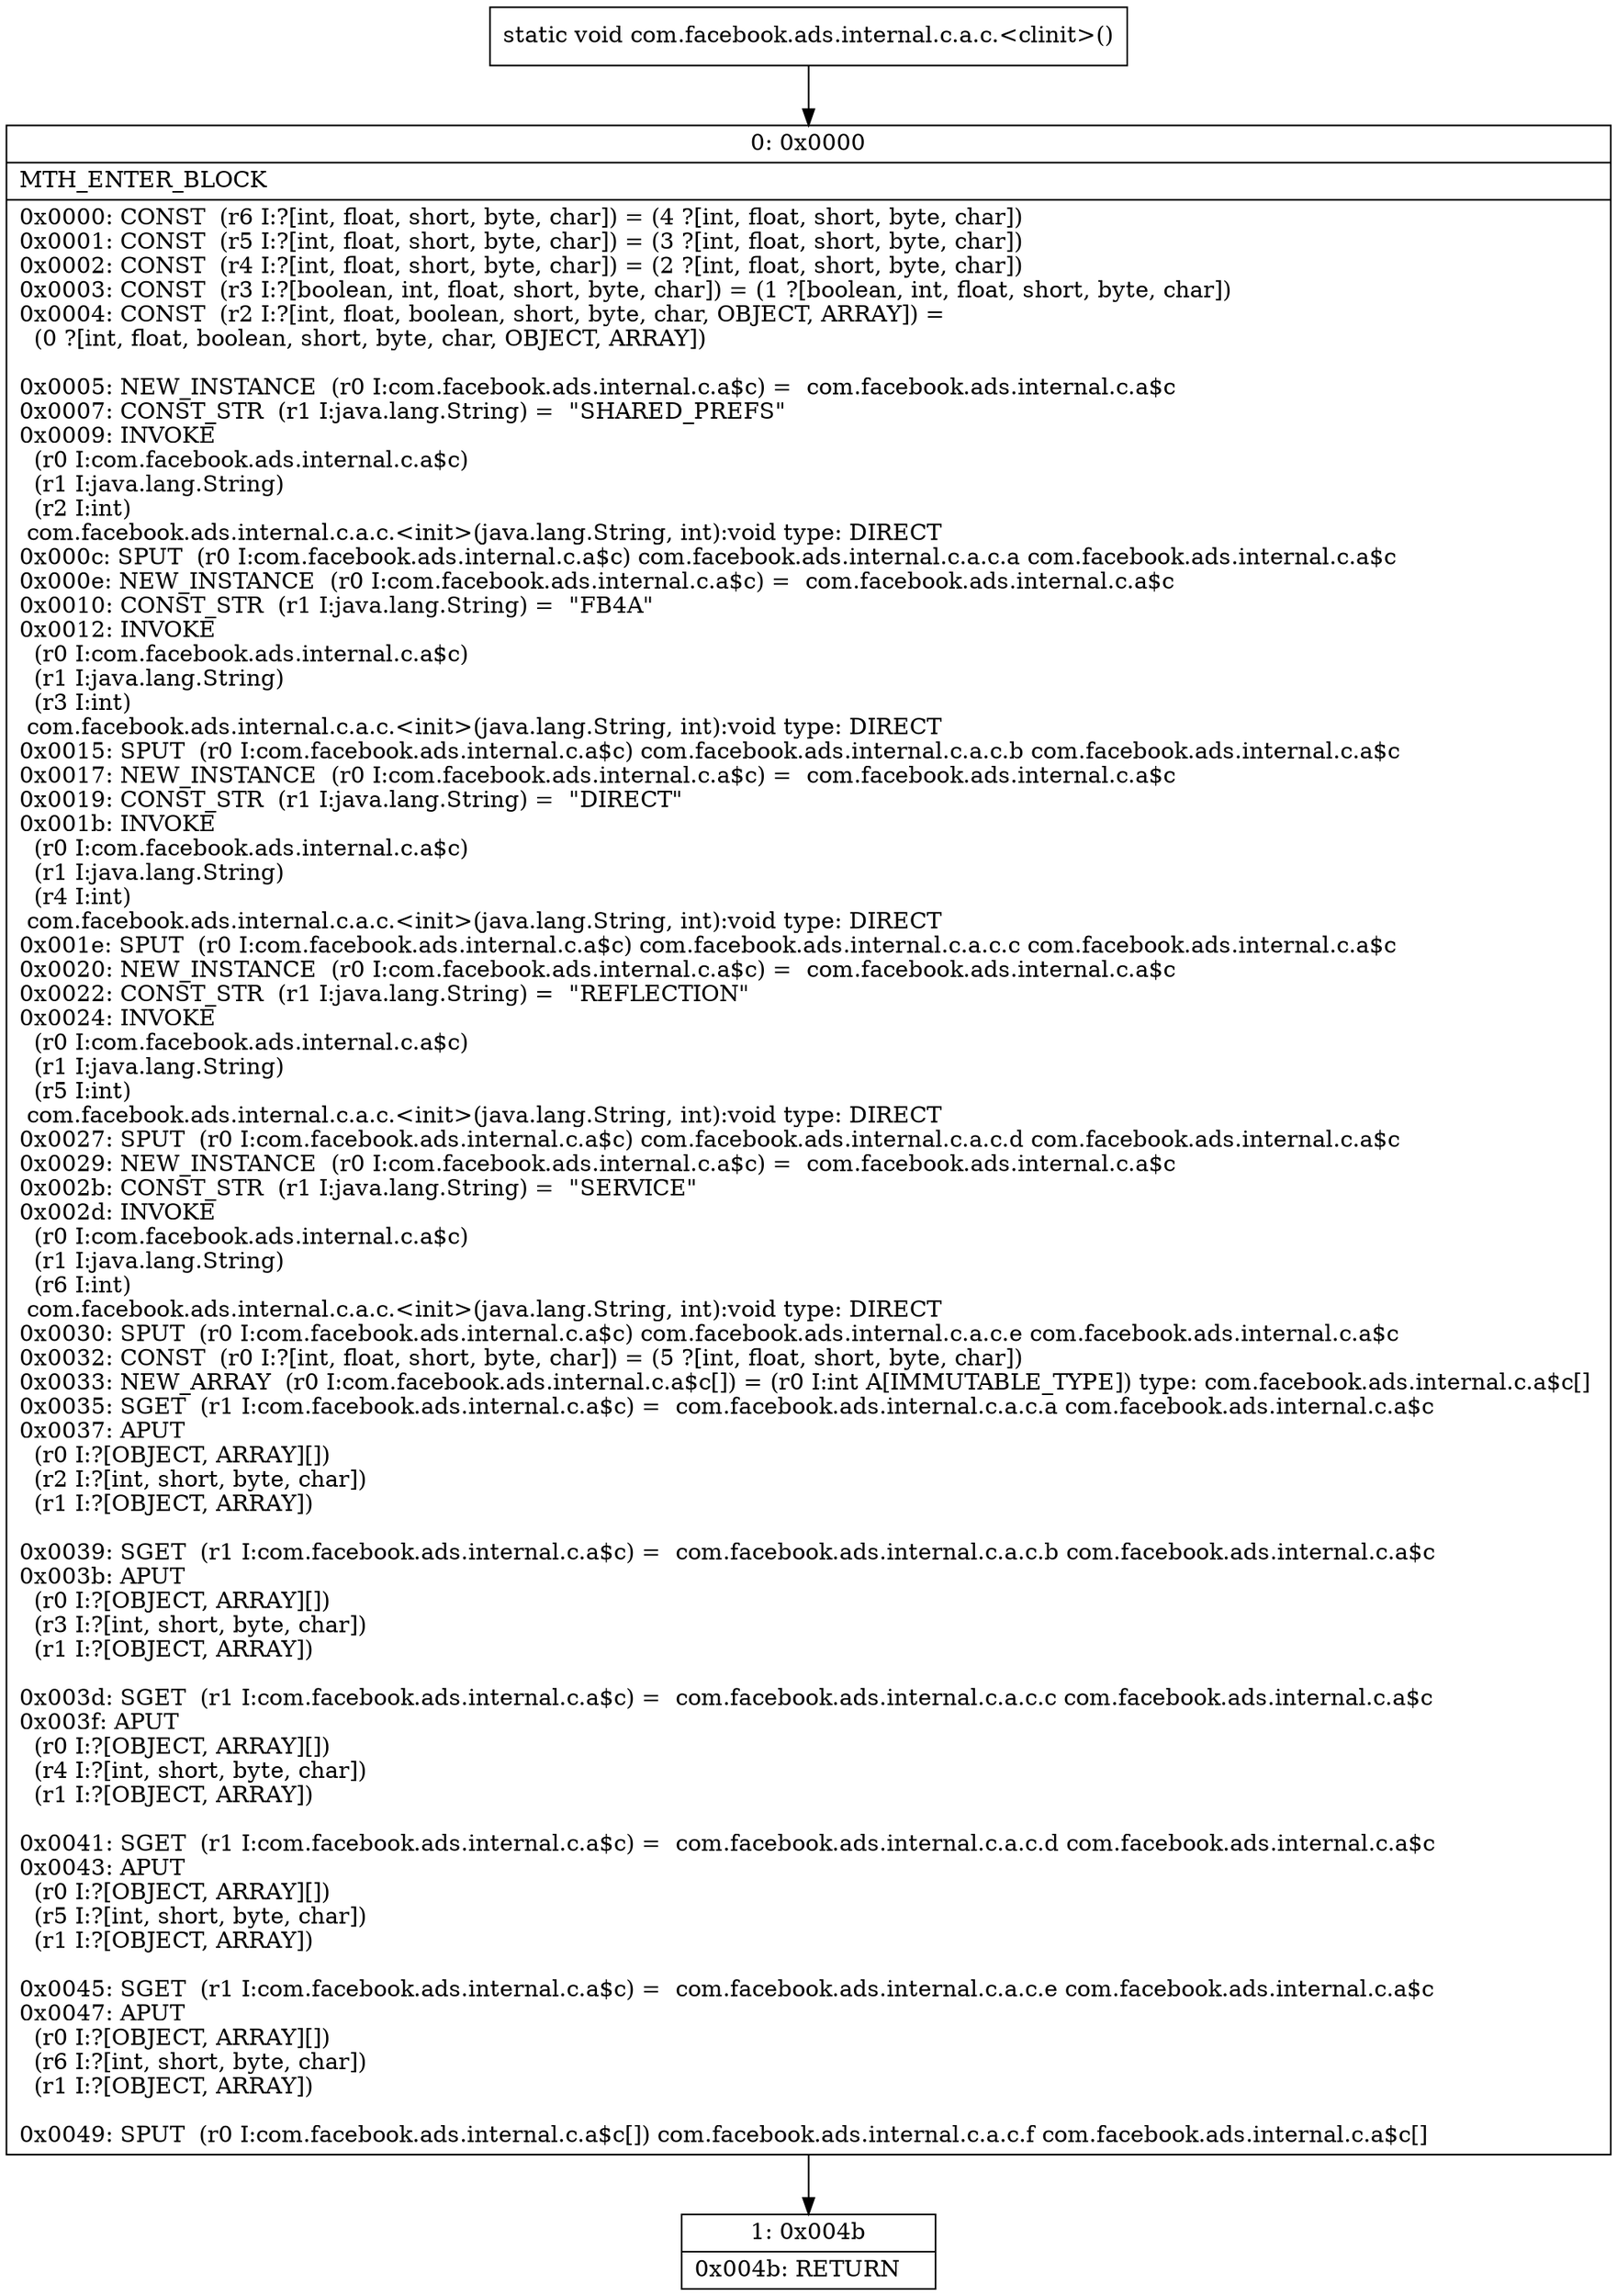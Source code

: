 digraph "CFG forcom.facebook.ads.internal.c.a.c.\<clinit\>()V" {
Node_0 [shape=record,label="{0\:\ 0x0000|MTH_ENTER_BLOCK\l|0x0000: CONST  (r6 I:?[int, float, short, byte, char]) = (4 ?[int, float, short, byte, char]) \l0x0001: CONST  (r5 I:?[int, float, short, byte, char]) = (3 ?[int, float, short, byte, char]) \l0x0002: CONST  (r4 I:?[int, float, short, byte, char]) = (2 ?[int, float, short, byte, char]) \l0x0003: CONST  (r3 I:?[boolean, int, float, short, byte, char]) = (1 ?[boolean, int, float, short, byte, char]) \l0x0004: CONST  (r2 I:?[int, float, boolean, short, byte, char, OBJECT, ARRAY]) = \l  (0 ?[int, float, boolean, short, byte, char, OBJECT, ARRAY])\l \l0x0005: NEW_INSTANCE  (r0 I:com.facebook.ads.internal.c.a$c) =  com.facebook.ads.internal.c.a$c \l0x0007: CONST_STR  (r1 I:java.lang.String) =  \"SHARED_PREFS\" \l0x0009: INVOKE  \l  (r0 I:com.facebook.ads.internal.c.a$c)\l  (r1 I:java.lang.String)\l  (r2 I:int)\l com.facebook.ads.internal.c.a.c.\<init\>(java.lang.String, int):void type: DIRECT \l0x000c: SPUT  (r0 I:com.facebook.ads.internal.c.a$c) com.facebook.ads.internal.c.a.c.a com.facebook.ads.internal.c.a$c \l0x000e: NEW_INSTANCE  (r0 I:com.facebook.ads.internal.c.a$c) =  com.facebook.ads.internal.c.a$c \l0x0010: CONST_STR  (r1 I:java.lang.String) =  \"FB4A\" \l0x0012: INVOKE  \l  (r0 I:com.facebook.ads.internal.c.a$c)\l  (r1 I:java.lang.String)\l  (r3 I:int)\l com.facebook.ads.internal.c.a.c.\<init\>(java.lang.String, int):void type: DIRECT \l0x0015: SPUT  (r0 I:com.facebook.ads.internal.c.a$c) com.facebook.ads.internal.c.a.c.b com.facebook.ads.internal.c.a$c \l0x0017: NEW_INSTANCE  (r0 I:com.facebook.ads.internal.c.a$c) =  com.facebook.ads.internal.c.a$c \l0x0019: CONST_STR  (r1 I:java.lang.String) =  \"DIRECT\" \l0x001b: INVOKE  \l  (r0 I:com.facebook.ads.internal.c.a$c)\l  (r1 I:java.lang.String)\l  (r4 I:int)\l com.facebook.ads.internal.c.a.c.\<init\>(java.lang.String, int):void type: DIRECT \l0x001e: SPUT  (r0 I:com.facebook.ads.internal.c.a$c) com.facebook.ads.internal.c.a.c.c com.facebook.ads.internal.c.a$c \l0x0020: NEW_INSTANCE  (r0 I:com.facebook.ads.internal.c.a$c) =  com.facebook.ads.internal.c.a$c \l0x0022: CONST_STR  (r1 I:java.lang.String) =  \"REFLECTION\" \l0x0024: INVOKE  \l  (r0 I:com.facebook.ads.internal.c.a$c)\l  (r1 I:java.lang.String)\l  (r5 I:int)\l com.facebook.ads.internal.c.a.c.\<init\>(java.lang.String, int):void type: DIRECT \l0x0027: SPUT  (r0 I:com.facebook.ads.internal.c.a$c) com.facebook.ads.internal.c.a.c.d com.facebook.ads.internal.c.a$c \l0x0029: NEW_INSTANCE  (r0 I:com.facebook.ads.internal.c.a$c) =  com.facebook.ads.internal.c.a$c \l0x002b: CONST_STR  (r1 I:java.lang.String) =  \"SERVICE\" \l0x002d: INVOKE  \l  (r0 I:com.facebook.ads.internal.c.a$c)\l  (r1 I:java.lang.String)\l  (r6 I:int)\l com.facebook.ads.internal.c.a.c.\<init\>(java.lang.String, int):void type: DIRECT \l0x0030: SPUT  (r0 I:com.facebook.ads.internal.c.a$c) com.facebook.ads.internal.c.a.c.e com.facebook.ads.internal.c.a$c \l0x0032: CONST  (r0 I:?[int, float, short, byte, char]) = (5 ?[int, float, short, byte, char]) \l0x0033: NEW_ARRAY  (r0 I:com.facebook.ads.internal.c.a$c[]) = (r0 I:int A[IMMUTABLE_TYPE]) type: com.facebook.ads.internal.c.a$c[] \l0x0035: SGET  (r1 I:com.facebook.ads.internal.c.a$c) =  com.facebook.ads.internal.c.a.c.a com.facebook.ads.internal.c.a$c \l0x0037: APUT  \l  (r0 I:?[OBJECT, ARRAY][])\l  (r2 I:?[int, short, byte, char])\l  (r1 I:?[OBJECT, ARRAY])\l \l0x0039: SGET  (r1 I:com.facebook.ads.internal.c.a$c) =  com.facebook.ads.internal.c.a.c.b com.facebook.ads.internal.c.a$c \l0x003b: APUT  \l  (r0 I:?[OBJECT, ARRAY][])\l  (r3 I:?[int, short, byte, char])\l  (r1 I:?[OBJECT, ARRAY])\l \l0x003d: SGET  (r1 I:com.facebook.ads.internal.c.a$c) =  com.facebook.ads.internal.c.a.c.c com.facebook.ads.internal.c.a$c \l0x003f: APUT  \l  (r0 I:?[OBJECT, ARRAY][])\l  (r4 I:?[int, short, byte, char])\l  (r1 I:?[OBJECT, ARRAY])\l \l0x0041: SGET  (r1 I:com.facebook.ads.internal.c.a$c) =  com.facebook.ads.internal.c.a.c.d com.facebook.ads.internal.c.a$c \l0x0043: APUT  \l  (r0 I:?[OBJECT, ARRAY][])\l  (r5 I:?[int, short, byte, char])\l  (r1 I:?[OBJECT, ARRAY])\l \l0x0045: SGET  (r1 I:com.facebook.ads.internal.c.a$c) =  com.facebook.ads.internal.c.a.c.e com.facebook.ads.internal.c.a$c \l0x0047: APUT  \l  (r0 I:?[OBJECT, ARRAY][])\l  (r6 I:?[int, short, byte, char])\l  (r1 I:?[OBJECT, ARRAY])\l \l0x0049: SPUT  (r0 I:com.facebook.ads.internal.c.a$c[]) com.facebook.ads.internal.c.a.c.f com.facebook.ads.internal.c.a$c[] \l}"];
Node_1 [shape=record,label="{1\:\ 0x004b|0x004b: RETURN   \l}"];
MethodNode[shape=record,label="{static void com.facebook.ads.internal.c.a.c.\<clinit\>() }"];
MethodNode -> Node_0;
Node_0 -> Node_1;
}

